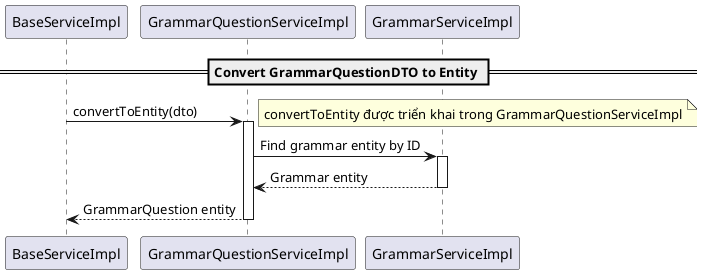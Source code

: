 @startuml ConvertToEntity

participant "BaseServiceImpl" as BSI
participant "GrammarQuestionServiceImpl" as GQS
participant "GrammarServiceImpl" as GS

== Convert GrammarQuestionDTO to Entity ==
BSI -> GQS: convertToEntity(dto)
note right: convertToEntity được triển khai trong GrammarQuestionServiceImpl
activate GQS

GQS -> GS: Find grammar entity by ID
activate GS
GS --> GQS: Grammar entity
deactivate GS

GQS --> BSI: GrammarQuestion entity
deactivate GQS

@enduml
